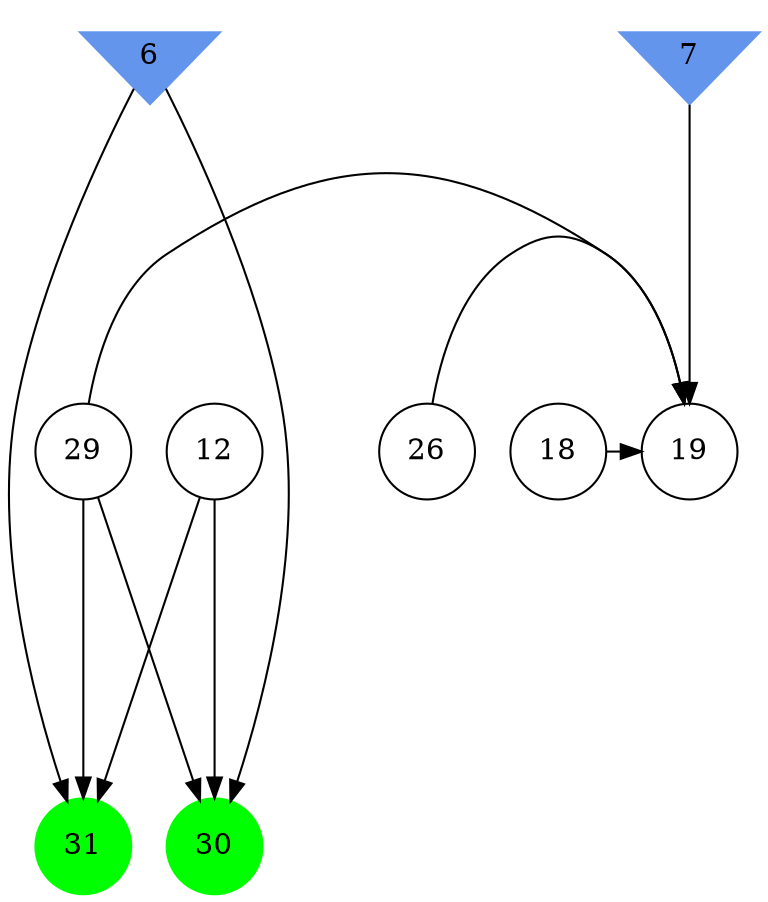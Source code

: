 digraph brain {
	ranksep=2.0;
	6 [shape=invtriangle,style=filled,color=cornflowerblue];
	7 [shape=invtriangle,style=filled,color=cornflowerblue];
	12 [shape=circle,color=black];
	18 [shape=circle,color=black];
	19 [shape=circle,color=black];
	26 [shape=circle,color=black];
	29 [shape=circle,color=black];
	30 [shape=circle,style=filled,color=green];
	31 [shape=circle,style=filled,color=green];
	7	->	19;
	29	->	19;
	26	->	19;
	18	->	19;
	6	->	31;
	6	->	30;
	29	->	31;
	29	->	30;
	12	->	31;
	12	->	30;
	{ rank=same; 6; 7; }
	{ rank=same; 12; 18; 19; 26; 29; }
	{ rank=same; 30; 31; }
}
